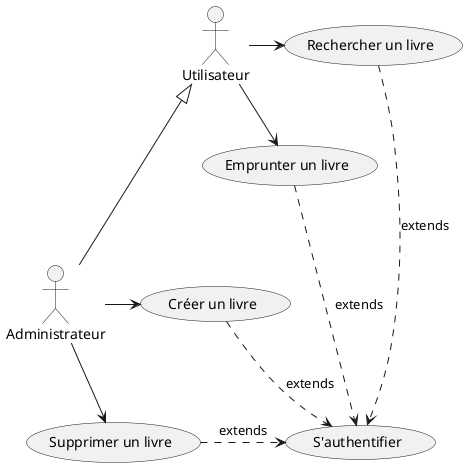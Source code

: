 @startuml
actor "Utilisateur" as user
actor "Administrateur" as admin
usecase "Rechercher un livre" as UC1
usecase "Emprunter un livre" as UC2
usecase "Créer un livre" as UC3
usecase "Supprimer un livre" as UC4
usecase "S'authentifier" as UC5
user <|-- admin
user -r-> UC1
user -r-> UC2
admin -r-> UC3
admin -r-> UC4
UC1 .r.> UC5 : extends
UC2 .r.> UC5 : extends
UC3 .r.> UC5 : extends
UC4 .r.> UC5 : extends
UC1 -[hidden]d-> UC2
UC2 -[hidden]d-> UC3
UC3 -[hidden]d-> UC4
@enduml